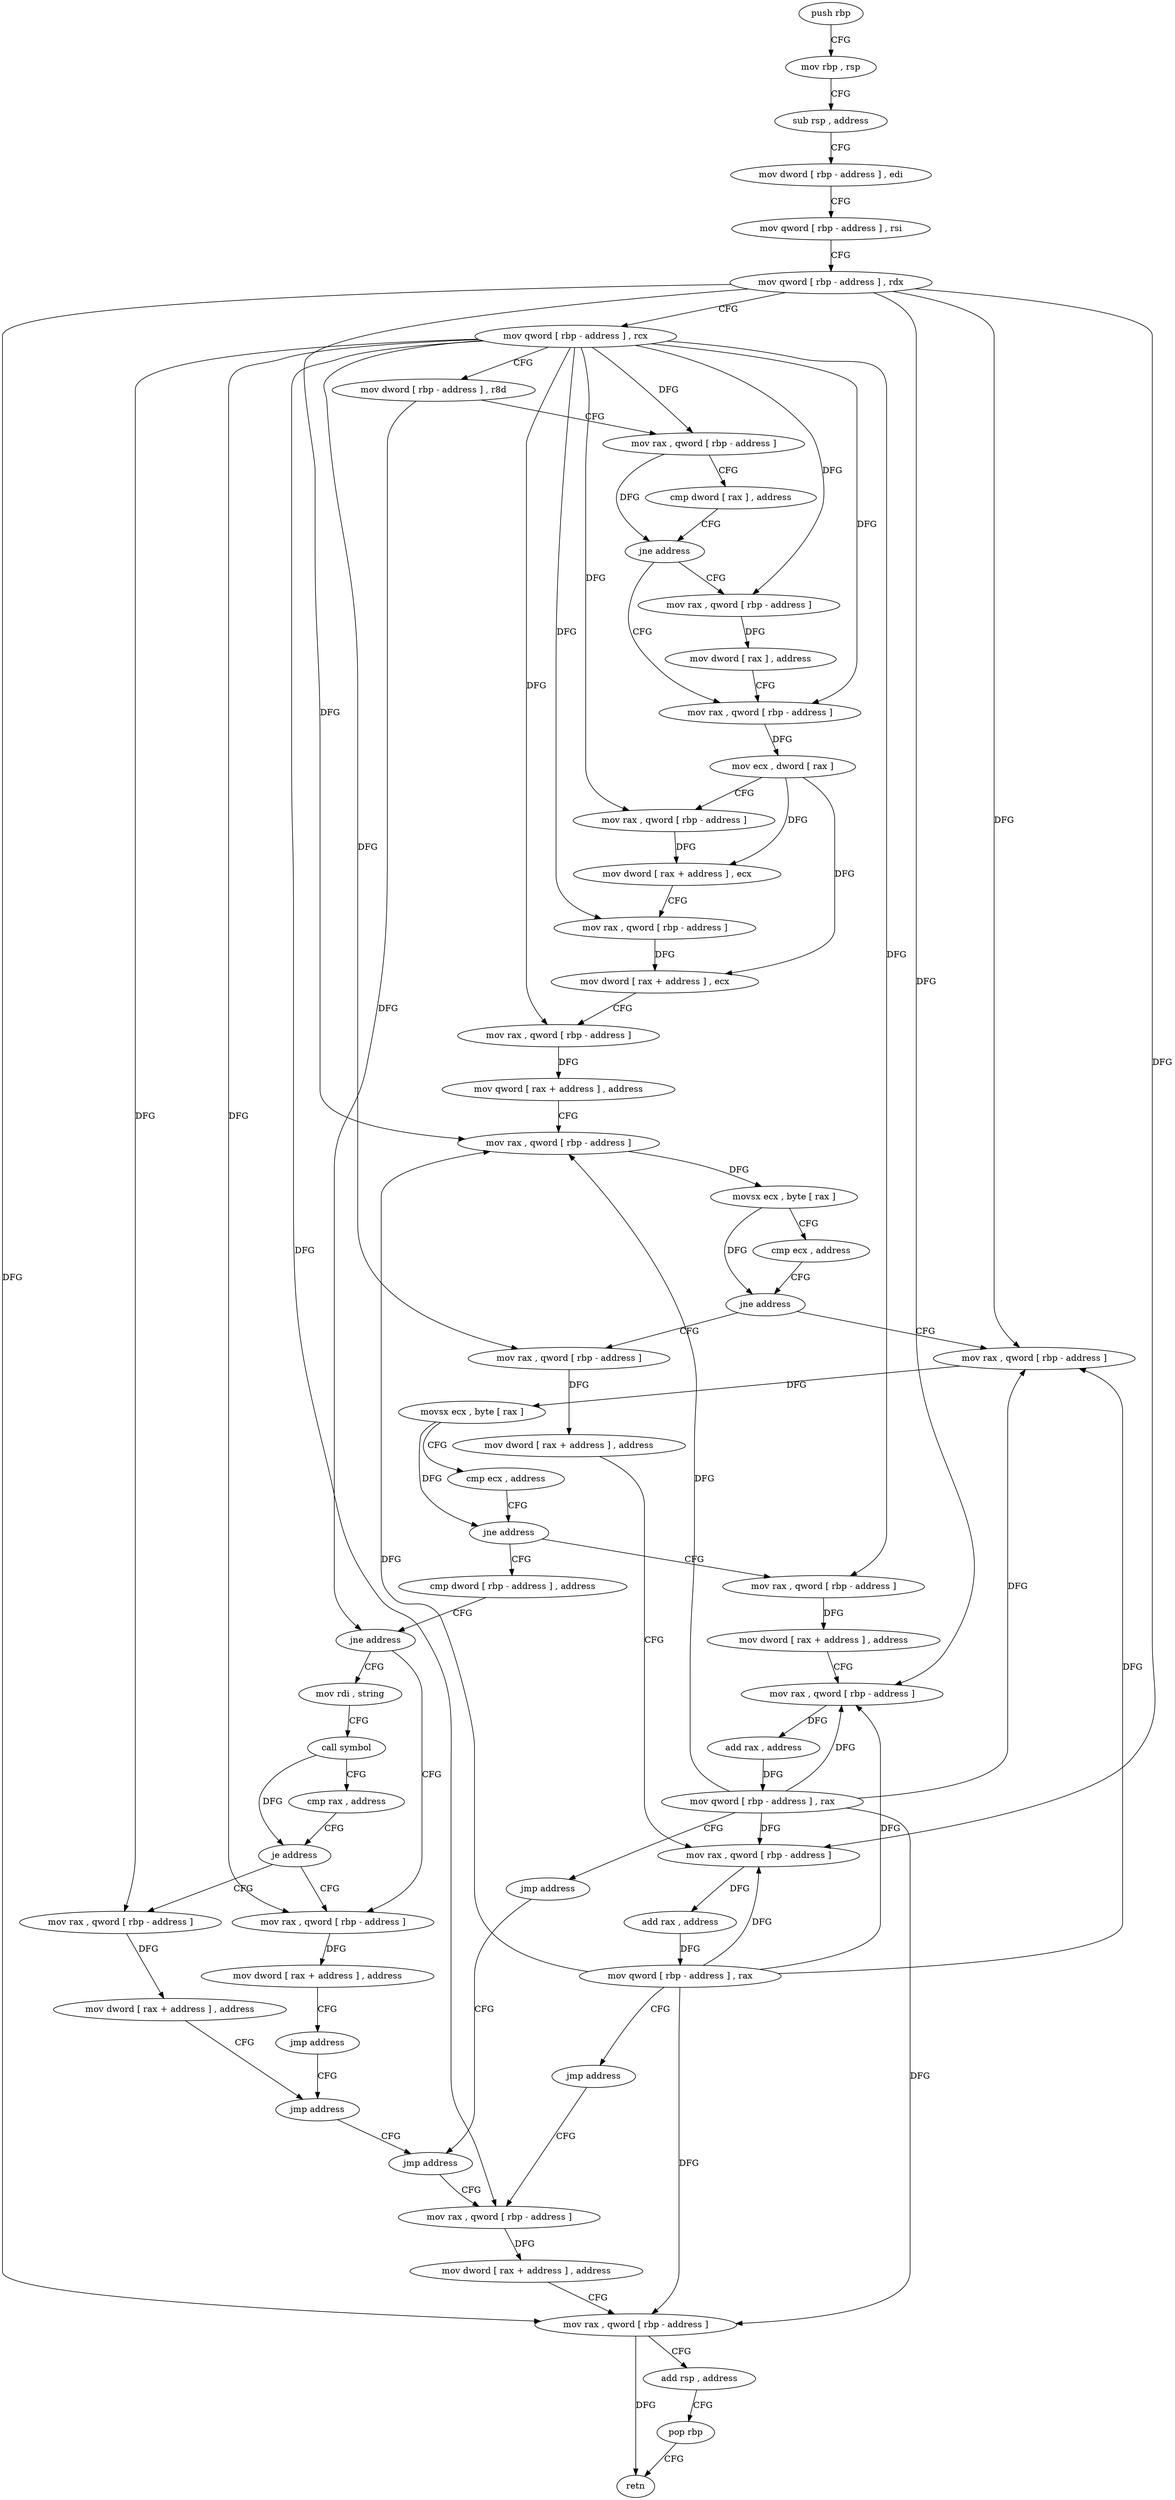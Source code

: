 digraph "func" {
"4216448" [label = "push rbp" ]
"4216449" [label = "mov rbp , rsp" ]
"4216452" [label = "sub rsp , address" ]
"4216456" [label = "mov dword [ rbp - address ] , edi" ]
"4216459" [label = "mov qword [ rbp - address ] , rsi" ]
"4216463" [label = "mov qword [ rbp - address ] , rdx" ]
"4216467" [label = "mov qword [ rbp - address ] , rcx" ]
"4216471" [label = "mov dword [ rbp - address ] , r8d" ]
"4216475" [label = "mov rax , qword [ rbp - address ]" ]
"4216479" [label = "cmp dword [ rax ] , address" ]
"4216482" [label = "jne address" ]
"4216498" [label = "mov rax , qword [ rbp - address ]" ]
"4216488" [label = "mov rax , qword [ rbp - address ]" ]
"4216502" [label = "mov ecx , dword [ rax ]" ]
"4216504" [label = "mov rax , qword [ rbp - address ]" ]
"4216508" [label = "mov dword [ rax + address ] , ecx" ]
"4216511" [label = "mov rax , qword [ rbp - address ]" ]
"4216515" [label = "mov dword [ rax + address ] , ecx" ]
"4216518" [label = "mov rax , qword [ rbp - address ]" ]
"4216522" [label = "mov qword [ rax + address ] , address" ]
"4216530" [label = "mov rax , qword [ rbp - address ]" ]
"4216534" [label = "movsx ecx , byte [ rax ]" ]
"4216537" [label = "cmp ecx , address" ]
"4216540" [label = "jne address" ]
"4216576" [label = "mov rax , qword [ rbp - address ]" ]
"4216546" [label = "mov rax , qword [ rbp - address ]" ]
"4216492" [label = "mov dword [ rax ] , address" ]
"4216580" [label = "movsx ecx , byte [ rax ]" ]
"4216583" [label = "cmp ecx , address" ]
"4216586" [label = "jne address" ]
"4216622" [label = "cmp dword [ rbp - address ] , address" ]
"4216592" [label = "mov rax , qword [ rbp - address ]" ]
"4216550" [label = "mov dword [ rax + address ] , address" ]
"4216557" [label = "mov rax , qword [ rbp - address ]" ]
"4216561" [label = "add rax , address" ]
"4216567" [label = "mov qword [ rbp - address ] , rax" ]
"4216571" [label = "jmp address" ]
"4216694" [label = "mov rax , qword [ rbp - address ]" ]
"4216626" [label = "jne address" ]
"4216657" [label = "mov rax , qword [ rbp - address ]" ]
"4216632" [label = "mov rdi , string" ]
"4216596" [label = "mov dword [ rax + address ] , address" ]
"4216603" [label = "mov rax , qword [ rbp - address ]" ]
"4216607" [label = "add rax , address" ]
"4216613" [label = "mov qword [ rbp - address ] , rax" ]
"4216617" [label = "jmp address" ]
"4216689" [label = "jmp address" ]
"4216698" [label = "mov dword [ rax + address ] , address" ]
"4216705" [label = "mov rax , qword [ rbp - address ]" ]
"4216709" [label = "add rsp , address" ]
"4216713" [label = "pop rbp" ]
"4216714" [label = "retn" ]
"4216661" [label = "mov dword [ rax + address ] , address" ]
"4216668" [label = "jmp address" ]
"4216684" [label = "jmp address" ]
"4216642" [label = "call symbol" ]
"4216647" [label = "cmp rax , address" ]
"4216651" [label = "je address" ]
"4216673" [label = "mov rax , qword [ rbp - address ]" ]
"4216677" [label = "mov dword [ rax + address ] , address" ]
"4216448" -> "4216449" [ label = "CFG" ]
"4216449" -> "4216452" [ label = "CFG" ]
"4216452" -> "4216456" [ label = "CFG" ]
"4216456" -> "4216459" [ label = "CFG" ]
"4216459" -> "4216463" [ label = "CFG" ]
"4216463" -> "4216467" [ label = "CFG" ]
"4216463" -> "4216530" [ label = "DFG" ]
"4216463" -> "4216576" [ label = "DFG" ]
"4216463" -> "4216557" [ label = "DFG" ]
"4216463" -> "4216603" [ label = "DFG" ]
"4216463" -> "4216705" [ label = "DFG" ]
"4216467" -> "4216471" [ label = "CFG" ]
"4216467" -> "4216475" [ label = "DFG" ]
"4216467" -> "4216498" [ label = "DFG" ]
"4216467" -> "4216504" [ label = "DFG" ]
"4216467" -> "4216511" [ label = "DFG" ]
"4216467" -> "4216518" [ label = "DFG" ]
"4216467" -> "4216488" [ label = "DFG" ]
"4216467" -> "4216546" [ label = "DFG" ]
"4216467" -> "4216592" [ label = "DFG" ]
"4216467" -> "4216694" [ label = "DFG" ]
"4216467" -> "4216657" [ label = "DFG" ]
"4216467" -> "4216673" [ label = "DFG" ]
"4216471" -> "4216475" [ label = "CFG" ]
"4216471" -> "4216626" [ label = "DFG" ]
"4216475" -> "4216479" [ label = "CFG" ]
"4216475" -> "4216482" [ label = "DFG" ]
"4216479" -> "4216482" [ label = "CFG" ]
"4216482" -> "4216498" [ label = "CFG" ]
"4216482" -> "4216488" [ label = "CFG" ]
"4216498" -> "4216502" [ label = "DFG" ]
"4216488" -> "4216492" [ label = "DFG" ]
"4216502" -> "4216504" [ label = "CFG" ]
"4216502" -> "4216508" [ label = "DFG" ]
"4216502" -> "4216515" [ label = "DFG" ]
"4216504" -> "4216508" [ label = "DFG" ]
"4216508" -> "4216511" [ label = "CFG" ]
"4216511" -> "4216515" [ label = "DFG" ]
"4216515" -> "4216518" [ label = "CFG" ]
"4216518" -> "4216522" [ label = "DFG" ]
"4216522" -> "4216530" [ label = "CFG" ]
"4216530" -> "4216534" [ label = "DFG" ]
"4216534" -> "4216537" [ label = "CFG" ]
"4216534" -> "4216540" [ label = "DFG" ]
"4216537" -> "4216540" [ label = "CFG" ]
"4216540" -> "4216576" [ label = "CFG" ]
"4216540" -> "4216546" [ label = "CFG" ]
"4216576" -> "4216580" [ label = "DFG" ]
"4216546" -> "4216550" [ label = "DFG" ]
"4216492" -> "4216498" [ label = "CFG" ]
"4216580" -> "4216583" [ label = "CFG" ]
"4216580" -> "4216586" [ label = "DFG" ]
"4216583" -> "4216586" [ label = "CFG" ]
"4216586" -> "4216622" [ label = "CFG" ]
"4216586" -> "4216592" [ label = "CFG" ]
"4216622" -> "4216626" [ label = "CFG" ]
"4216592" -> "4216596" [ label = "DFG" ]
"4216550" -> "4216557" [ label = "CFG" ]
"4216557" -> "4216561" [ label = "DFG" ]
"4216561" -> "4216567" [ label = "DFG" ]
"4216567" -> "4216571" [ label = "CFG" ]
"4216567" -> "4216530" [ label = "DFG" ]
"4216567" -> "4216576" [ label = "DFG" ]
"4216567" -> "4216557" [ label = "DFG" ]
"4216567" -> "4216603" [ label = "DFG" ]
"4216567" -> "4216705" [ label = "DFG" ]
"4216571" -> "4216694" [ label = "CFG" ]
"4216694" -> "4216698" [ label = "DFG" ]
"4216626" -> "4216657" [ label = "CFG" ]
"4216626" -> "4216632" [ label = "CFG" ]
"4216657" -> "4216661" [ label = "DFG" ]
"4216632" -> "4216642" [ label = "CFG" ]
"4216596" -> "4216603" [ label = "CFG" ]
"4216603" -> "4216607" [ label = "DFG" ]
"4216607" -> "4216613" [ label = "DFG" ]
"4216613" -> "4216617" [ label = "CFG" ]
"4216613" -> "4216530" [ label = "DFG" ]
"4216613" -> "4216576" [ label = "DFG" ]
"4216613" -> "4216557" [ label = "DFG" ]
"4216613" -> "4216603" [ label = "DFG" ]
"4216613" -> "4216705" [ label = "DFG" ]
"4216617" -> "4216689" [ label = "CFG" ]
"4216689" -> "4216694" [ label = "CFG" ]
"4216698" -> "4216705" [ label = "CFG" ]
"4216705" -> "4216709" [ label = "CFG" ]
"4216705" -> "4216714" [ label = "DFG" ]
"4216709" -> "4216713" [ label = "CFG" ]
"4216713" -> "4216714" [ label = "CFG" ]
"4216661" -> "4216668" [ label = "CFG" ]
"4216668" -> "4216684" [ label = "CFG" ]
"4216684" -> "4216689" [ label = "CFG" ]
"4216642" -> "4216647" [ label = "CFG" ]
"4216642" -> "4216651" [ label = "DFG" ]
"4216647" -> "4216651" [ label = "CFG" ]
"4216651" -> "4216673" [ label = "CFG" ]
"4216651" -> "4216657" [ label = "CFG" ]
"4216673" -> "4216677" [ label = "DFG" ]
"4216677" -> "4216684" [ label = "CFG" ]
}
